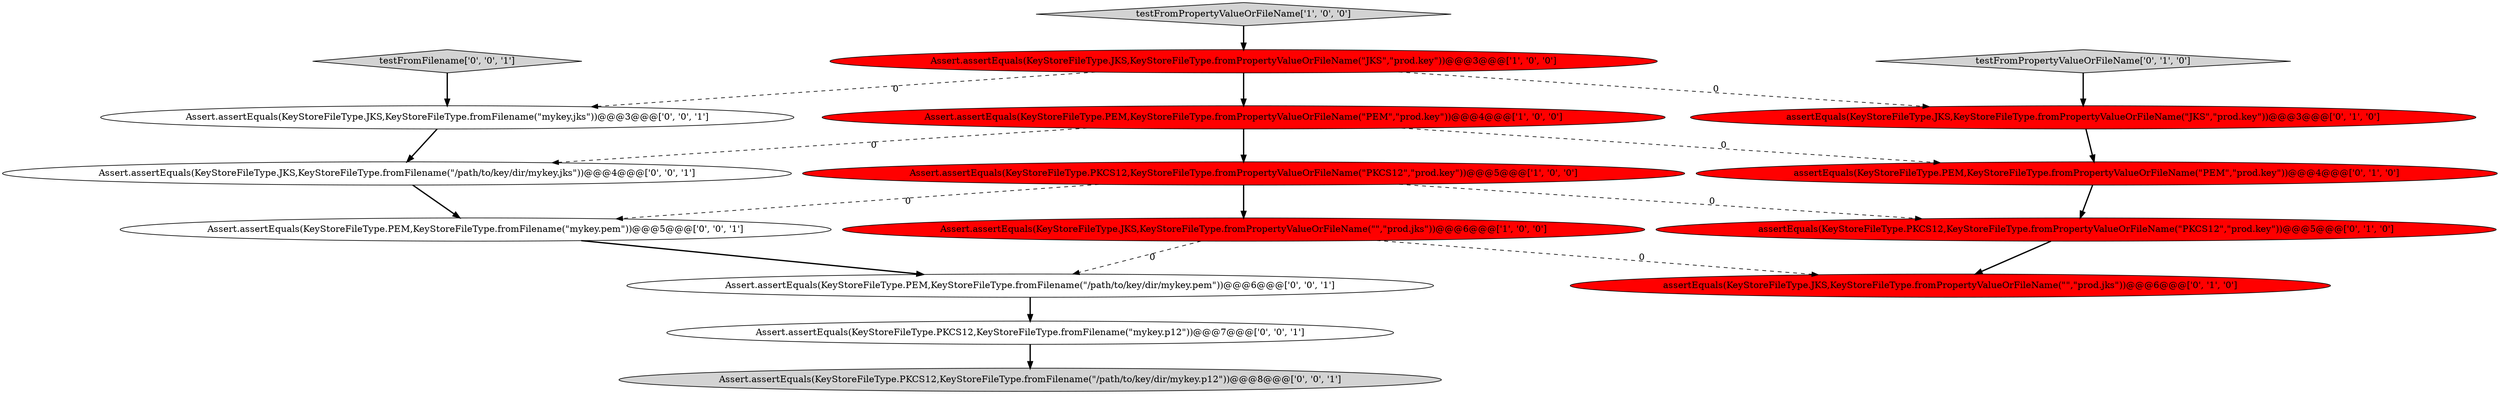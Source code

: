 digraph {
2 [style = filled, label = "Assert.assertEquals(KeyStoreFileType.PKCS12,KeyStoreFileType.fromPropertyValueOrFileName(\"PKCS12\",\"prod.key\"))@@@5@@@['1', '0', '0']", fillcolor = red, shape = ellipse image = "AAA1AAABBB1BBB"];
11 [style = filled, label = "testFromFilename['0', '0', '1']", fillcolor = lightgray, shape = diamond image = "AAA0AAABBB3BBB"];
14 [style = filled, label = "Assert.assertEquals(KeyStoreFileType.PKCS12,KeyStoreFileType.fromFilename(\"/path/to/key/dir/mykey.p12\"))@@@8@@@['0', '0', '1']", fillcolor = lightgray, shape = ellipse image = "AAA0AAABBB3BBB"];
1 [style = filled, label = "testFromPropertyValueOrFileName['1', '0', '0']", fillcolor = lightgray, shape = diamond image = "AAA0AAABBB1BBB"];
16 [style = filled, label = "Assert.assertEquals(KeyStoreFileType.JKS,KeyStoreFileType.fromFilename(\"/path/to/key/dir/mykey.jks\"))@@@4@@@['0', '0', '1']", fillcolor = white, shape = ellipse image = "AAA0AAABBB3BBB"];
3 [style = filled, label = "Assert.assertEquals(KeyStoreFileType.JKS,KeyStoreFileType.fromPropertyValueOrFileName(\"\",\"prod.jks\"))@@@6@@@['1', '0', '0']", fillcolor = red, shape = ellipse image = "AAA1AAABBB1BBB"];
6 [style = filled, label = "assertEquals(KeyStoreFileType.PKCS12,KeyStoreFileType.fromPropertyValueOrFileName(\"PKCS12\",\"prod.key\"))@@@5@@@['0', '1', '0']", fillcolor = red, shape = ellipse image = "AAA1AAABBB2BBB"];
4 [style = filled, label = "Assert.assertEquals(KeyStoreFileType.JKS,KeyStoreFileType.fromPropertyValueOrFileName(\"JKS\",\"prod.key\"))@@@3@@@['1', '0', '0']", fillcolor = red, shape = ellipse image = "AAA1AAABBB1BBB"];
9 [style = filled, label = "assertEquals(KeyStoreFileType.JKS,KeyStoreFileType.fromPropertyValueOrFileName(\"\",\"prod.jks\"))@@@6@@@['0', '1', '0']", fillcolor = red, shape = ellipse image = "AAA1AAABBB2BBB"];
10 [style = filled, label = "Assert.assertEquals(KeyStoreFileType.PEM,KeyStoreFileType.fromFilename(\"mykey.pem\"))@@@5@@@['0', '0', '1']", fillcolor = white, shape = ellipse image = "AAA0AAABBB3BBB"];
0 [style = filled, label = "Assert.assertEquals(KeyStoreFileType.PEM,KeyStoreFileType.fromPropertyValueOrFileName(\"PEM\",\"prod.key\"))@@@4@@@['1', '0', '0']", fillcolor = red, shape = ellipse image = "AAA1AAABBB1BBB"];
12 [style = filled, label = "Assert.assertEquals(KeyStoreFileType.PEM,KeyStoreFileType.fromFilename(\"/path/to/key/dir/mykey.pem\"))@@@6@@@['0', '0', '1']", fillcolor = white, shape = ellipse image = "AAA0AAABBB3BBB"];
13 [style = filled, label = "Assert.assertEquals(KeyStoreFileType.JKS,KeyStoreFileType.fromFilename(\"mykey.jks\"))@@@3@@@['0', '0', '1']", fillcolor = white, shape = ellipse image = "AAA0AAABBB3BBB"];
7 [style = filled, label = "assertEquals(KeyStoreFileType.JKS,KeyStoreFileType.fromPropertyValueOrFileName(\"JKS\",\"prod.key\"))@@@3@@@['0', '1', '0']", fillcolor = red, shape = ellipse image = "AAA1AAABBB2BBB"];
8 [style = filled, label = "testFromPropertyValueOrFileName['0', '1', '0']", fillcolor = lightgray, shape = diamond image = "AAA0AAABBB2BBB"];
5 [style = filled, label = "assertEquals(KeyStoreFileType.PEM,KeyStoreFileType.fromPropertyValueOrFileName(\"PEM\",\"prod.key\"))@@@4@@@['0', '1', '0']", fillcolor = red, shape = ellipse image = "AAA1AAABBB2BBB"];
15 [style = filled, label = "Assert.assertEquals(KeyStoreFileType.PKCS12,KeyStoreFileType.fromFilename(\"mykey.p12\"))@@@7@@@['0', '0', '1']", fillcolor = white, shape = ellipse image = "AAA0AAABBB3BBB"];
1->4 [style = bold, label=""];
15->14 [style = bold, label=""];
0->5 [style = dashed, label="0"];
16->10 [style = bold, label=""];
2->3 [style = bold, label=""];
0->2 [style = bold, label=""];
0->16 [style = dashed, label="0"];
12->15 [style = bold, label=""];
13->16 [style = bold, label=""];
8->7 [style = bold, label=""];
2->10 [style = dashed, label="0"];
4->0 [style = bold, label=""];
7->5 [style = bold, label=""];
3->12 [style = dashed, label="0"];
5->6 [style = bold, label=""];
3->9 [style = dashed, label="0"];
10->12 [style = bold, label=""];
4->7 [style = dashed, label="0"];
11->13 [style = bold, label=""];
2->6 [style = dashed, label="0"];
6->9 [style = bold, label=""];
4->13 [style = dashed, label="0"];
}
